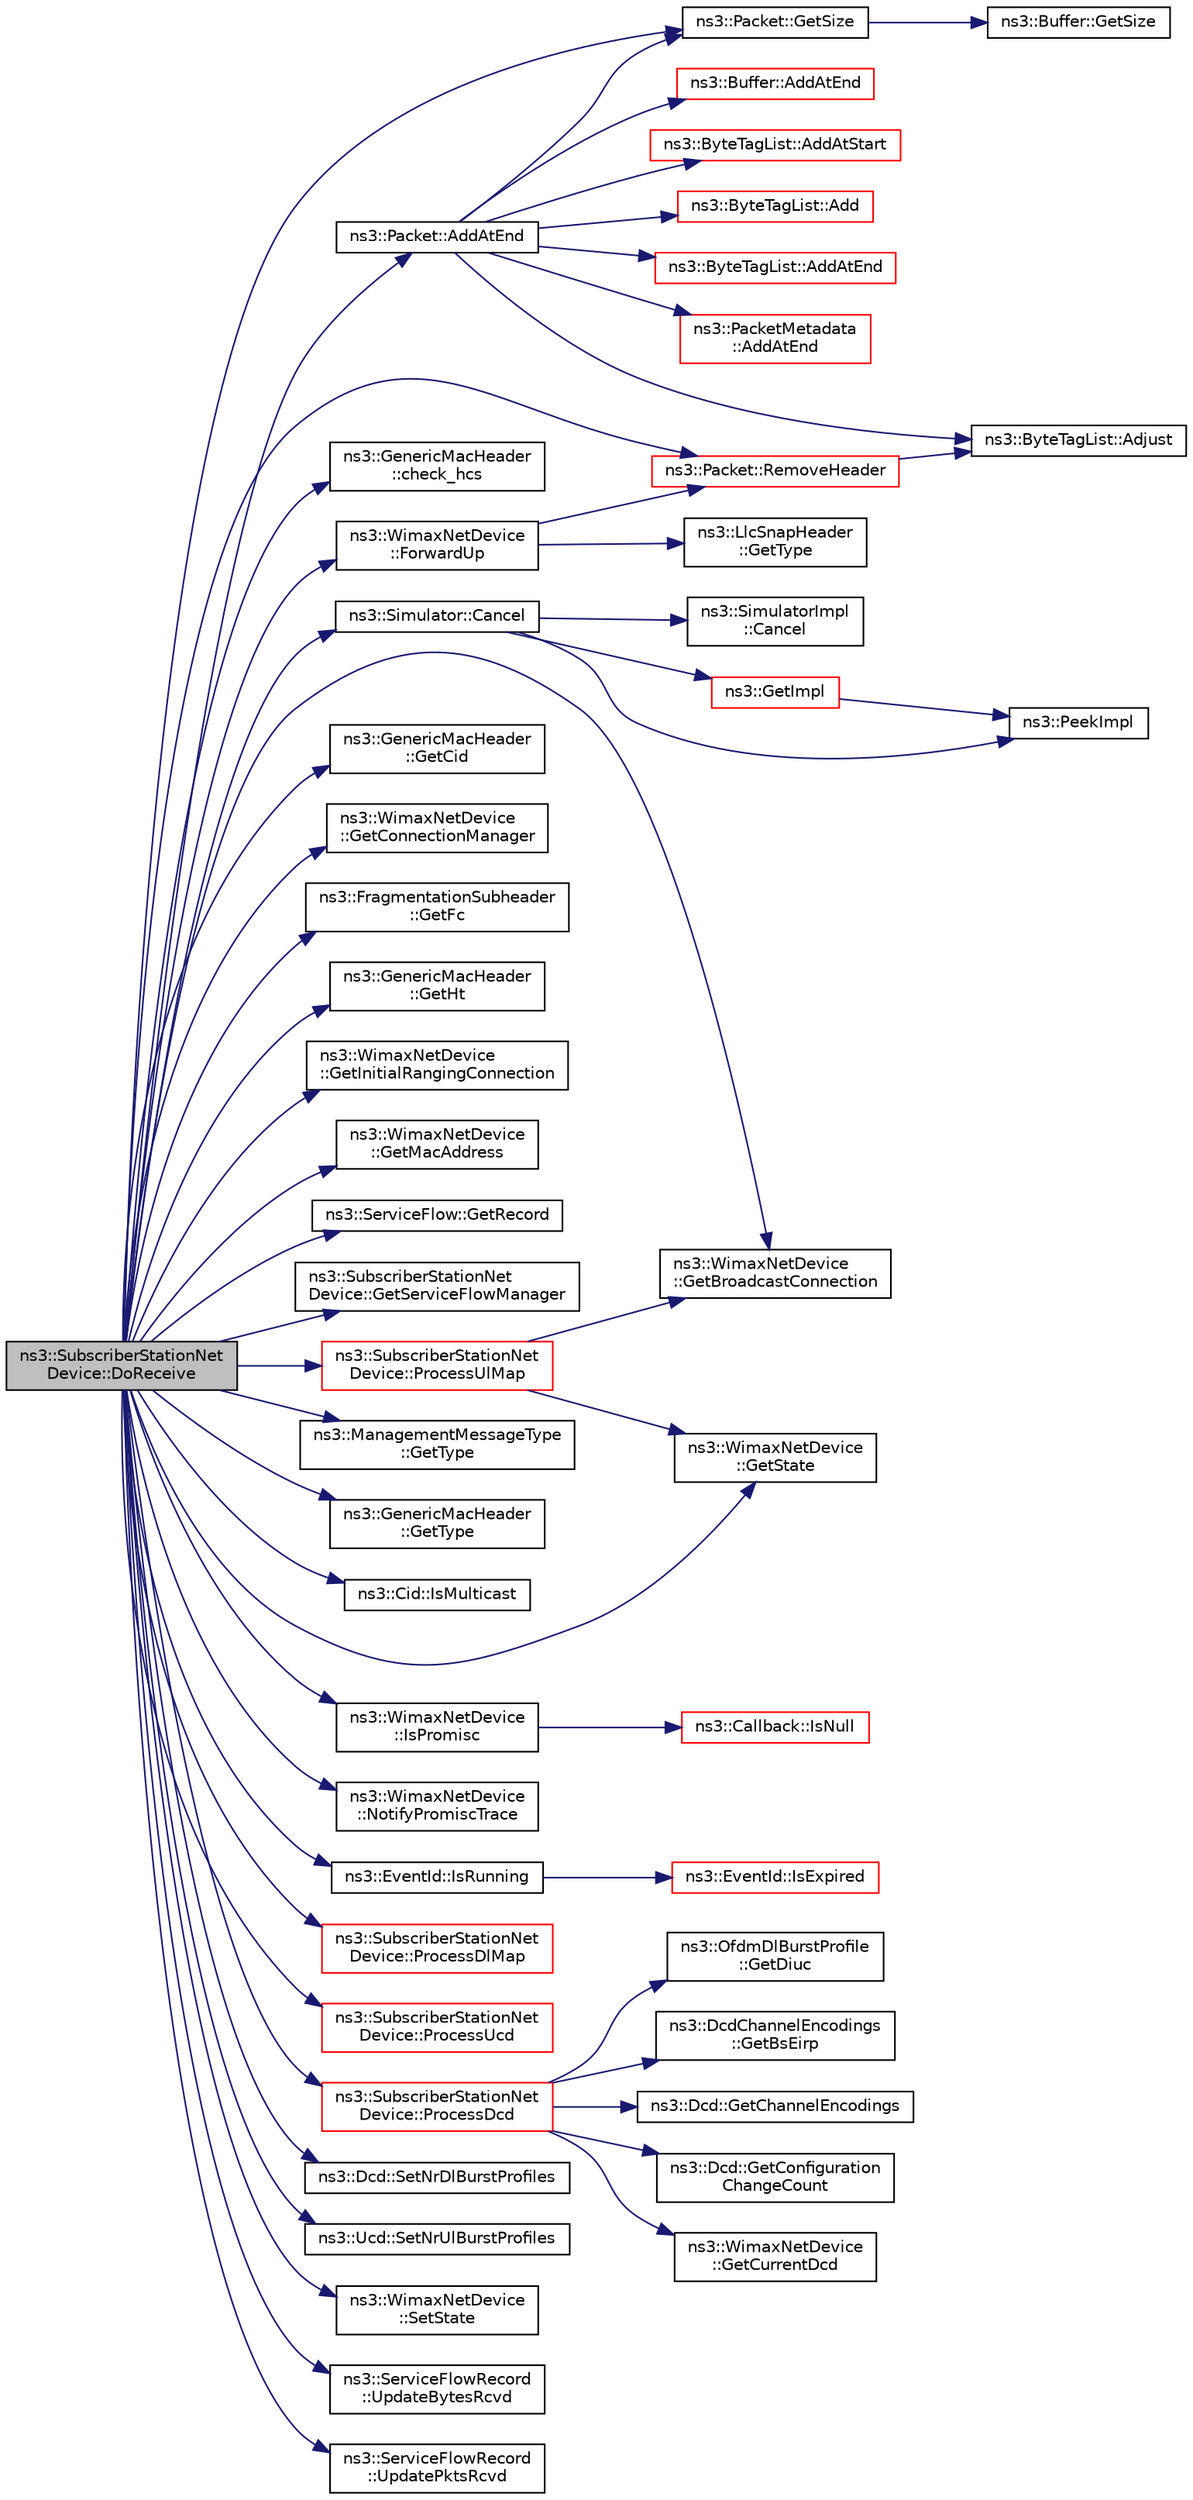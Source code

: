 digraph "ns3::SubscriberStationNetDevice::DoReceive"
{
 // LATEX_PDF_SIZE
  edge [fontname="Helvetica",fontsize="10",labelfontname="Helvetica",labelfontsize="10"];
  node [fontname="Helvetica",fontsize="10",shape=record];
  rankdir="LR";
  Node1 [label="ns3::SubscriberStationNet\lDevice::DoReceive",height=0.2,width=0.4,color="black", fillcolor="grey75", style="filled", fontcolor="black",tooltip="Receive a packet."];
  Node1 -> Node2 [color="midnightblue",fontsize="10",style="solid",fontname="Helvetica"];
  Node2 [label="ns3::Packet::AddAtEnd",height=0.2,width=0.4,color="black", fillcolor="white", style="filled",URL="$classns3_1_1_packet.html#a14ec3d4250b425468764de58f5837b6b",tooltip="Concatenate the input packet at the end of the current packet."];
  Node2 -> Node3 [color="midnightblue",fontsize="10",style="solid",fontname="Helvetica"];
  Node3 [label="ns3::ByteTagList::Add",height=0.2,width=0.4,color="red", fillcolor="white", style="filled",URL="$classns3_1_1_byte_tag_list.html#ac970192e923afc561a304d17af4b8a52",tooltip=" "];
  Node2 -> Node12 [color="midnightblue",fontsize="10",style="solid",fontname="Helvetica"];
  Node12 [label="ns3::ByteTagList::AddAtEnd",height=0.2,width=0.4,color="red", fillcolor="white", style="filled",URL="$classns3_1_1_byte_tag_list.html#a0d8aa9cf6aaf856eb08d4f4a01f38446",tooltip="Make sure that all offsets are smaller than appendOffset which represents the location where new byte..."];
  Node2 -> Node18 [color="midnightblue",fontsize="10",style="solid",fontname="Helvetica"];
  Node18 [label="ns3::PacketMetadata\l::AddAtEnd",height=0.2,width=0.4,color="red", fillcolor="white", style="filled",URL="$classns3_1_1_packet_metadata.html#af7ceb1a4a7ded625c85dbd477b5fc8b6",tooltip="Add a metadata at the metadata start."];
  Node2 -> Node37 [color="midnightblue",fontsize="10",style="solid",fontname="Helvetica"];
  Node37 [label="ns3::Buffer::AddAtEnd",height=0.2,width=0.4,color="red", fillcolor="white", style="filled",URL="$classns3_1_1_buffer.html#a92dd87809af24fb10696fee9a9cb56cf",tooltip=" "];
  Node2 -> Node45 [color="midnightblue",fontsize="10",style="solid",fontname="Helvetica"];
  Node45 [label="ns3::ByteTagList::AddAtStart",height=0.2,width=0.4,color="red", fillcolor="white", style="filled",URL="$classns3_1_1_byte_tag_list.html#acb4563fbe4299c55af41ba7a166b71d5",tooltip="Make sure that all offsets are bigger than prependOffset which represents the location where new byte..."];
  Node2 -> Node46 [color="midnightblue",fontsize="10",style="solid",fontname="Helvetica"];
  Node46 [label="ns3::ByteTagList::Adjust",height=0.2,width=0.4,color="black", fillcolor="white", style="filled",URL="$classns3_1_1_byte_tag_list.html#a1fec06d7e6daaf8039cf2a148e4090f2",tooltip="Adjust the offsets stored internally by the adjustment delta."];
  Node2 -> Node47 [color="midnightblue",fontsize="10",style="solid",fontname="Helvetica"];
  Node47 [label="ns3::Packet::GetSize",height=0.2,width=0.4,color="black", fillcolor="white", style="filled",URL="$classns3_1_1_packet.html#afff7cb1ff518ee6dc0d424e10a5ad6ec",tooltip="Returns the the size in bytes of the packet (including the zero-filled initial payload)."];
  Node47 -> Node48 [color="midnightblue",fontsize="10",style="solid",fontname="Helvetica"];
  Node48 [label="ns3::Buffer::GetSize",height=0.2,width=0.4,color="black", fillcolor="white", style="filled",URL="$classns3_1_1_buffer.html#a60c9172d2b102f8856c81b2126c8b209",tooltip=" "];
  Node1 -> Node49 [color="midnightblue",fontsize="10",style="solid",fontname="Helvetica"];
  Node49 [label="ns3::Simulator::Cancel",height=0.2,width=0.4,color="black", fillcolor="white", style="filled",URL="$classns3_1_1_simulator.html#a1b903a62d6117ef28f7ba3c6500689bf",tooltip="Set the cancel bit on this event: the event's associated function will not be invoked when it expires..."];
  Node49 -> Node50 [color="midnightblue",fontsize="10",style="solid",fontname="Helvetica"];
  Node50 [label="ns3::SimulatorImpl\l::Cancel",height=0.2,width=0.4,color="black", fillcolor="white", style="filled",URL="$classns3_1_1_simulator_impl.html#ad117e616c99c915ddac6267a74804807",tooltip="Set the cancel bit on this event: the event's associated function will not be invoked when it expires..."];
  Node49 -> Node51 [color="midnightblue",fontsize="10",style="solid",fontname="Helvetica"];
  Node51 [label="ns3::GetImpl",height=0.2,width=0.4,color="red", fillcolor="white", style="filled",URL="$group__simulator.html#ga42eb4eddad41528d4d99794a3dae3fd0",tooltip="Get the SimulatorImpl singleton."];
  Node51 -> Node99 [color="midnightblue",fontsize="10",style="solid",fontname="Helvetica"];
  Node99 [label="ns3::PeekImpl",height=0.2,width=0.4,color="black", fillcolor="white", style="filled",URL="$group__simulator.html#ga233c5c38de117e4e4a5a9cd168694792",tooltip="Get the static SimulatorImpl instance."];
  Node49 -> Node99 [color="midnightblue",fontsize="10",style="solid",fontname="Helvetica"];
  Node1 -> Node101 [color="midnightblue",fontsize="10",style="solid",fontname="Helvetica"];
  Node101 [label="ns3::GenericMacHeader\l::check_hcs",height=0.2,width=0.4,color="black", fillcolor="white", style="filled",URL="$classns3_1_1_generic_mac_header.html#a03769354132c5d2310145369993f0851",tooltip="Check HCS."];
  Node1 -> Node102 [color="midnightblue",fontsize="10",style="solid",fontname="Helvetica"];
  Node102 [label="ns3::WimaxNetDevice\l::ForwardUp",height=0.2,width=0.4,color="black", fillcolor="white", style="filled",URL="$classns3_1_1_wimax_net_device.html#ae6d708e65981c36d43f075527b11eb8d",tooltip="Forward a packet to the next layer above the device."];
  Node102 -> Node103 [color="midnightblue",fontsize="10",style="solid",fontname="Helvetica"];
  Node103 [label="ns3::LlcSnapHeader\l::GetType",height=0.2,width=0.4,color="black", fillcolor="white", style="filled",URL="$classns3_1_1_llc_snap_header.html#a6779dfaf79e62d11658c303611fcc8b7",tooltip="Return the Ethertype."];
  Node102 -> Node104 [color="midnightblue",fontsize="10",style="solid",fontname="Helvetica"];
  Node104 [label="ns3::Packet::RemoveHeader",height=0.2,width=0.4,color="red", fillcolor="white", style="filled",URL="$classns3_1_1_packet.html#a0961eccf975d75f902d40956c93ba63e",tooltip="Deserialize and remove the header from the internal buffer."];
  Node104 -> Node46 [color="midnightblue",fontsize="10",style="solid",fontname="Helvetica"];
  Node1 -> Node109 [color="midnightblue",fontsize="10",style="solid",fontname="Helvetica"];
  Node109 [label="ns3::WimaxNetDevice\l::GetBroadcastConnection",height=0.2,width=0.4,color="black", fillcolor="white", style="filled",URL="$classns3_1_1_wimax_net_device.html#a3d15e0998284a84d9ef45c28646e7657",tooltip="Get the broadcast connection."];
  Node1 -> Node110 [color="midnightblue",fontsize="10",style="solid",fontname="Helvetica"];
  Node110 [label="ns3::GenericMacHeader\l::GetCid",height=0.2,width=0.4,color="black", fillcolor="white", style="filled",URL="$classns3_1_1_generic_mac_header.html#afd7e0c0c6d33b5952577fbbf302438c2",tooltip="Get CID field."];
  Node1 -> Node111 [color="midnightblue",fontsize="10",style="solid",fontname="Helvetica"];
  Node111 [label="ns3::WimaxNetDevice\l::GetConnectionManager",height=0.2,width=0.4,color="black", fillcolor="white", style="filled",URL="$classns3_1_1_wimax_net_device.html#a5b1cbfce9fc6c1156810581d9d2f8dac",tooltip="Get the connection manager of the device."];
  Node1 -> Node112 [color="midnightblue",fontsize="10",style="solid",fontname="Helvetica"];
  Node112 [label="ns3::FragmentationSubheader\l::GetFc",height=0.2,width=0.4,color="black", fillcolor="white", style="filled",URL="$classns3_1_1_fragmentation_subheader.html#aabd0e9ebb74af49a006478c8d3ebfba0",tooltip="Get FC field."];
  Node1 -> Node113 [color="midnightblue",fontsize="10",style="solid",fontname="Helvetica"];
  Node113 [label="ns3::GenericMacHeader\l::GetHt",height=0.2,width=0.4,color="black", fillcolor="white", style="filled",URL="$classns3_1_1_generic_mac_header.html#a09f034e6cdc4a45c184a902754b7812e",tooltip="Get HT field."];
  Node1 -> Node114 [color="midnightblue",fontsize="10",style="solid",fontname="Helvetica"];
  Node114 [label="ns3::WimaxNetDevice\l::GetInitialRangingConnection",height=0.2,width=0.4,color="black", fillcolor="white", style="filled",URL="$classns3_1_1_wimax_net_device.html#a8afddce84e71d28e3545365f64d57292",tooltip="Get the initial ranging connection."];
  Node1 -> Node115 [color="midnightblue",fontsize="10",style="solid",fontname="Helvetica"];
  Node115 [label="ns3::WimaxNetDevice\l::GetMacAddress",height=0.2,width=0.4,color="black", fillcolor="white", style="filled",URL="$classns3_1_1_wimax_net_device.html#a02c67fdff2149a4518b598405fa6ce1b",tooltip="Get the MAC address."];
  Node1 -> Node116 [color="midnightblue",fontsize="10",style="solid",fontname="Helvetica"];
  Node116 [label="ns3::ServiceFlow::GetRecord",height=0.2,width=0.4,color="black", fillcolor="white", style="filled",URL="$classns3_1_1_service_flow.html#aa3db9b11254e34d56bd06ddd905340c1",tooltip="Get service flow record."];
  Node1 -> Node117 [color="midnightblue",fontsize="10",style="solid",fontname="Helvetica"];
  Node117 [label="ns3::SubscriberStationNet\lDevice::GetServiceFlowManager",height=0.2,width=0.4,color="black", fillcolor="white", style="filled",URL="$classns3_1_1_subscriber_station_net_device.html#a678354a54b44d2c5b80ff00e5d5ad862",tooltip=" "];
  Node1 -> Node47 [color="midnightblue",fontsize="10",style="solid",fontname="Helvetica"];
  Node1 -> Node118 [color="midnightblue",fontsize="10",style="solid",fontname="Helvetica"];
  Node118 [label="ns3::WimaxNetDevice\l::GetState",height=0.2,width=0.4,color="black", fillcolor="white", style="filled",URL="$classns3_1_1_wimax_net_device.html#a8569e568c3bedd32520e377c2d5a8138",tooltip="Get the device state."];
  Node1 -> Node119 [color="midnightblue",fontsize="10",style="solid",fontname="Helvetica"];
  Node119 [label="ns3::ManagementMessageType\l::GetType",height=0.2,width=0.4,color="black", fillcolor="white", style="filled",URL="$classns3_1_1_management_message_type.html#a7838de1b2552dacf08fd5dcc713c70c8",tooltip="Get type field."];
  Node1 -> Node120 [color="midnightblue",fontsize="10",style="solid",fontname="Helvetica"];
  Node120 [label="ns3::GenericMacHeader\l::GetType",height=0.2,width=0.4,color="black", fillcolor="white", style="filled",URL="$classns3_1_1_generic_mac_header.html#a4ec14a9a812efb712d7368182327ad66",tooltip="Get type field."];
  Node1 -> Node121 [color="midnightblue",fontsize="10",style="solid",fontname="Helvetica"];
  Node121 [label="ns3::Cid::IsMulticast",height=0.2,width=0.4,color="black", fillcolor="white", style="filled",URL="$classns3_1_1_cid.html#a83a57c3f96c2bc8f01dfc51e1aa783b1",tooltip=" "];
  Node1 -> Node122 [color="midnightblue",fontsize="10",style="solid",fontname="Helvetica"];
  Node122 [label="ns3::WimaxNetDevice\l::IsPromisc",height=0.2,width=0.4,color="black", fillcolor="white", style="filled",URL="$classns3_1_1_wimax_net_device.html#a723428fe404a97984ad511200ac124cb",tooltip="Check if device is promiscious."];
  Node122 -> Node123 [color="midnightblue",fontsize="10",style="solid",fontname="Helvetica"];
  Node123 [label="ns3::Callback::IsNull",height=0.2,width=0.4,color="red", fillcolor="white", style="filled",URL="$classns3_1_1_callback.html#a42eb007ca42c35b96daa497d6d42d5f2",tooltip="Check for null implementation."];
  Node1 -> Node126 [color="midnightblue",fontsize="10",style="solid",fontname="Helvetica"];
  Node126 [label="ns3::EventId::IsRunning",height=0.2,width=0.4,color="black", fillcolor="white", style="filled",URL="$classns3_1_1_event_id.html#a8b41e6f8c54db6bede8a7dcaf917074a",tooltip="This method is syntactic sugar for !IsExpired()."];
  Node126 -> Node127 [color="midnightblue",fontsize="10",style="solid",fontname="Helvetica"];
  Node127 [label="ns3::EventId::IsExpired",height=0.2,width=0.4,color="red", fillcolor="white", style="filled",URL="$classns3_1_1_event_id.html#acc25141054209b1a286a5471a51bd0c0",tooltip="This method is syntactic sugar for the ns3::Simulator::IsExpired method."];
  Node1 -> Node130 [color="midnightblue",fontsize="10",style="solid",fontname="Helvetica"];
  Node130 [label="ns3::WimaxNetDevice\l::NotifyPromiscTrace",height=0.2,width=0.4,color="black", fillcolor="white", style="filled",URL="$classns3_1_1_wimax_net_device.html#ae4b47a15b76b910b8e91e70f1afd6fbc",tooltip="Notify promiscious trace of a packet arrival."];
  Node1 -> Node131 [color="midnightblue",fontsize="10",style="solid",fontname="Helvetica"];
  Node131 [label="ns3::SubscriberStationNet\lDevice::ProcessDcd",height=0.2,width=0.4,color="red", fillcolor="white", style="filled",URL="$classns3_1_1_subscriber_station_net_device.html#a9ea614322ab68e822ccde4c19c7a16e1",tooltip="Process DCD."];
  Node131 -> Node132 [color="midnightblue",fontsize="10",style="solid",fontname="Helvetica"];
  Node132 [label="ns3::DcdChannelEncodings\l::GetBsEirp",height=0.2,width=0.4,color="black", fillcolor="white", style="filled",URL="$classns3_1_1_dcd_channel_encodings.html#a4ff0dd63d6b8c109aa1343300367a488",tooltip="Get BS EIRP field."];
  Node131 -> Node133 [color="midnightblue",fontsize="10",style="solid",fontname="Helvetica"];
  Node133 [label="ns3::Dcd::GetChannelEncodings",height=0.2,width=0.4,color="black", fillcolor="white", style="filled",URL="$classns3_1_1_dcd.html#a9356060d9db8cbff8c4bbd9a1ab9bb81",tooltip="Get channel encodings field."];
  Node131 -> Node134 [color="midnightblue",fontsize="10",style="solid",fontname="Helvetica"];
  Node134 [label="ns3::Dcd::GetConfiguration\lChangeCount",height=0.2,width=0.4,color="black", fillcolor="white", style="filled",URL="$classns3_1_1_dcd.html#ab350c857a81b9a9fcfed9851314f56fb",tooltip="Get configuration change count field."];
  Node131 -> Node135 [color="midnightblue",fontsize="10",style="solid",fontname="Helvetica"];
  Node135 [label="ns3::WimaxNetDevice\l::GetCurrentDcd",height=0.2,width=0.4,color="black", fillcolor="white", style="filled",URL="$classns3_1_1_wimax_net_device.html#a18a8191502afa0ed7d502a9907f82c3a",tooltip="Get the current DCD."];
  Node131 -> Node136 [color="midnightblue",fontsize="10",style="solid",fontname="Helvetica"];
  Node136 [label="ns3::OfdmDlBurstProfile\l::GetDiuc",height=0.2,width=0.4,color="black", fillcolor="white", style="filled",URL="$classns3_1_1_ofdm_dl_burst_profile.html#ac483ff4b8f8d990137d2a05b2f13e7a4",tooltip=" "];
  Node1 -> Node145 [color="midnightblue",fontsize="10",style="solid",fontname="Helvetica"];
  Node145 [label="ns3::SubscriberStationNet\lDevice::ProcessDlMap",height=0.2,width=0.4,color="red", fillcolor="white", style="filled",URL="$classns3_1_1_subscriber_station_net_device.html#a9dec129105278f77b592afe35a189bda",tooltip="Process DL map."];
  Node1 -> Node149 [color="midnightblue",fontsize="10",style="solid",fontname="Helvetica"];
  Node149 [label="ns3::SubscriberStationNet\lDevice::ProcessUcd",height=0.2,width=0.4,color="red", fillcolor="white", style="filled",URL="$classns3_1_1_subscriber_station_net_device.html#a6bfed3721385a96f7e2e03bcf08eedac",tooltip="Process UCD."];
  Node1 -> Node160 [color="midnightblue",fontsize="10",style="solid",fontname="Helvetica"];
  Node160 [label="ns3::SubscriberStationNet\lDevice::ProcessUlMap",height=0.2,width=0.4,color="red", fillcolor="white", style="filled",URL="$classns3_1_1_subscriber_station_net_device.html#adde622bba63e7642c23839812c95e391",tooltip="Process UL map."];
  Node160 -> Node109 [color="midnightblue",fontsize="10",style="solid",fontname="Helvetica"];
  Node160 -> Node118 [color="midnightblue",fontsize="10",style="solid",fontname="Helvetica"];
  Node1 -> Node104 [color="midnightblue",fontsize="10",style="solid",fontname="Helvetica"];
  Node1 -> Node229 [color="midnightblue",fontsize="10",style="solid",fontname="Helvetica"];
  Node229 [label="ns3::Dcd::SetNrDlBurstProfiles",height=0.2,width=0.4,color="black", fillcolor="white", style="filled",URL="$classns3_1_1_dcd.html#a26be492b234b5f28ab6ba9785e23fdf9",tooltip="Set number DL burst profile field."];
  Node1 -> Node230 [color="midnightblue",fontsize="10",style="solid",fontname="Helvetica"];
  Node230 [label="ns3::Ucd::SetNrUlBurstProfiles",height=0.2,width=0.4,color="black", fillcolor="white", style="filled",URL="$classns3_1_1_ucd.html#a0b80c7afe13657e81258faf2712788dd",tooltip="Set NR UL burst profiles."];
  Node1 -> Node231 [color="midnightblue",fontsize="10",style="solid",fontname="Helvetica"];
  Node231 [label="ns3::WimaxNetDevice\l::SetState",height=0.2,width=0.4,color="black", fillcolor="white", style="filled",URL="$classns3_1_1_wimax_net_device.html#a6f3df9f6d5c94c02e7ecab21bfab2fce",tooltip="Set the device state."];
  Node1 -> Node232 [color="midnightblue",fontsize="10",style="solid",fontname="Helvetica"];
  Node232 [label="ns3::ServiceFlowRecord\l::UpdateBytesRcvd",height=0.2,width=0.4,color="black", fillcolor="white", style="filled",URL="$classns3_1_1_service_flow_record.html#a1c2645c032b8862421638cf723383022",tooltip="update the number of received bytes by adding bytesRcvd"];
  Node1 -> Node233 [color="midnightblue",fontsize="10",style="solid",fontname="Helvetica"];
  Node233 [label="ns3::ServiceFlowRecord\l::UpdatePktsRcvd",height=0.2,width=0.4,color="black", fillcolor="white", style="filled",URL="$classns3_1_1_service_flow_record.html#ab0ab1bc25dae670cb59799f604447860",tooltip="update the number of received packets by adding pktsRcvd"];
}
